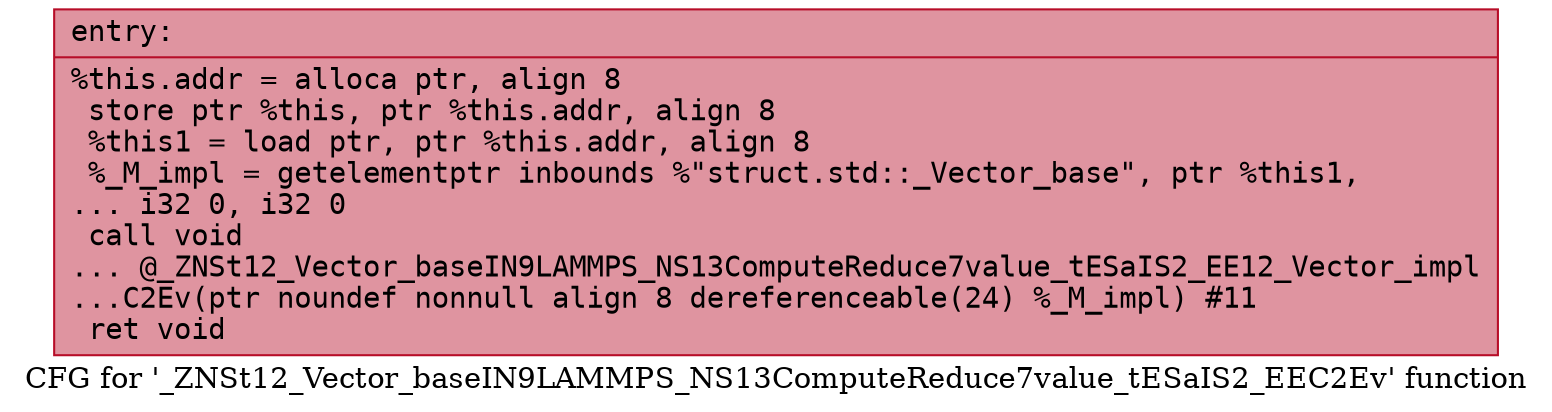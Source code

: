 digraph "CFG for '_ZNSt12_Vector_baseIN9LAMMPS_NS13ComputeReduce7value_tESaIS2_EEC2Ev' function" {
	label="CFG for '_ZNSt12_Vector_baseIN9LAMMPS_NS13ComputeReduce7value_tESaIS2_EEC2Ev' function";

	Node0x5591402a2c40 [shape=record,color="#b70d28ff", style=filled, fillcolor="#b70d2870" fontname="Courier",label="{entry:\l|  %this.addr = alloca ptr, align 8\l  store ptr %this, ptr %this.addr, align 8\l  %this1 = load ptr, ptr %this.addr, align 8\l  %_M_impl = getelementptr inbounds %\"struct.std::_Vector_base\", ptr %this1,\l... i32 0, i32 0\l  call void\l... @_ZNSt12_Vector_baseIN9LAMMPS_NS13ComputeReduce7value_tESaIS2_EE12_Vector_impl\l...C2Ev(ptr noundef nonnull align 8 dereferenceable(24) %_M_impl) #11\l  ret void\l}"];
}
